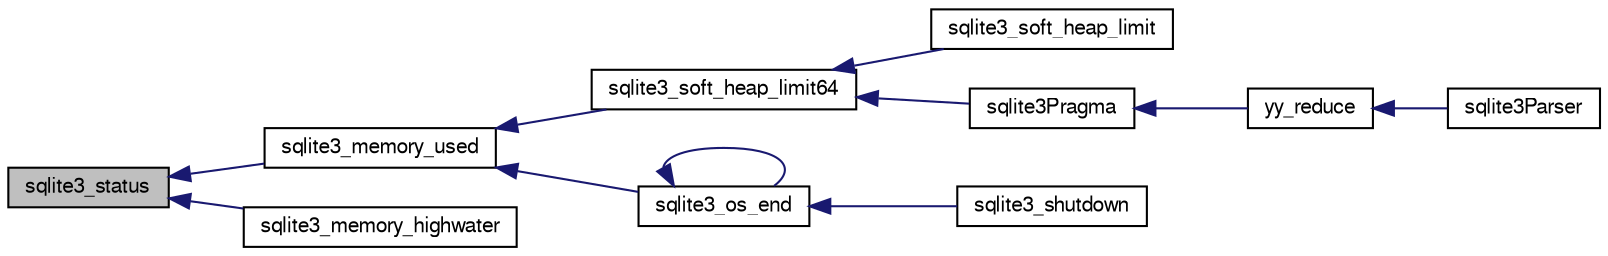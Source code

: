 digraph "sqlite3_status"
{
  edge [fontname="FreeSans",fontsize="10",labelfontname="FreeSans",labelfontsize="10"];
  node [fontname="FreeSans",fontsize="10",shape=record];
  rankdir="LR";
  Node385400 [label="sqlite3_status",height=0.2,width=0.4,color="black", fillcolor="grey75", style="filled", fontcolor="black"];
  Node385400 -> Node385401 [dir="back",color="midnightblue",fontsize="10",style="solid",fontname="FreeSans"];
  Node385401 [label="sqlite3_memory_used",height=0.2,width=0.4,color="black", fillcolor="white", style="filled",URL="$sqlite3_8h.html#abedb79a850df1979a693632736616f3f"];
  Node385401 -> Node385402 [dir="back",color="midnightblue",fontsize="10",style="solid",fontname="FreeSans"];
  Node385402 [label="sqlite3_soft_heap_limit64",height=0.2,width=0.4,color="black", fillcolor="white", style="filled",URL="$sqlite3_8h.html#ab37b3a4d1652e3acb2c43d1252e6b852"];
  Node385402 -> Node385403 [dir="back",color="midnightblue",fontsize="10",style="solid",fontname="FreeSans"];
  Node385403 [label="sqlite3_soft_heap_limit",height=0.2,width=0.4,color="black", fillcolor="white", style="filled",URL="$sqlite3_8h.html#a18c3472581de3072201723e798524fdc"];
  Node385402 -> Node385404 [dir="back",color="midnightblue",fontsize="10",style="solid",fontname="FreeSans"];
  Node385404 [label="sqlite3Pragma",height=0.2,width=0.4,color="black", fillcolor="white", style="filled",URL="$sqlite3_8c.html#a111391370f58f8e6a6eca51fd34d62ed"];
  Node385404 -> Node385405 [dir="back",color="midnightblue",fontsize="10",style="solid",fontname="FreeSans"];
  Node385405 [label="yy_reduce",height=0.2,width=0.4,color="black", fillcolor="white", style="filled",URL="$sqlite3_8c.html#a7c419a9b25711c666a9a2449ef377f14"];
  Node385405 -> Node385406 [dir="back",color="midnightblue",fontsize="10",style="solid",fontname="FreeSans"];
  Node385406 [label="sqlite3Parser",height=0.2,width=0.4,color="black", fillcolor="white", style="filled",URL="$sqlite3_8c.html#a0327d71a5fabe0b6a343d78a2602e72a"];
  Node385401 -> Node385407 [dir="back",color="midnightblue",fontsize="10",style="solid",fontname="FreeSans"];
  Node385407 [label="sqlite3_os_end",height=0.2,width=0.4,color="black", fillcolor="white", style="filled",URL="$sqlite3_8h.html#a2288c95881ecca13d994e42b6a958906"];
  Node385407 -> Node385407 [dir="back",color="midnightblue",fontsize="10",style="solid",fontname="FreeSans"];
  Node385407 -> Node385408 [dir="back",color="midnightblue",fontsize="10",style="solid",fontname="FreeSans"];
  Node385408 [label="sqlite3_shutdown",height=0.2,width=0.4,color="black", fillcolor="white", style="filled",URL="$sqlite3_8h.html#aeaf9947fe863ba3d3aca061475e3af2e"];
  Node385400 -> Node385409 [dir="back",color="midnightblue",fontsize="10",style="solid",fontname="FreeSans"];
  Node385409 [label="sqlite3_memory_highwater",height=0.2,width=0.4,color="black", fillcolor="white", style="filled",URL="$sqlite3_8h.html#a50dc92faaad5a39762ede980fa3ad933"];
}

